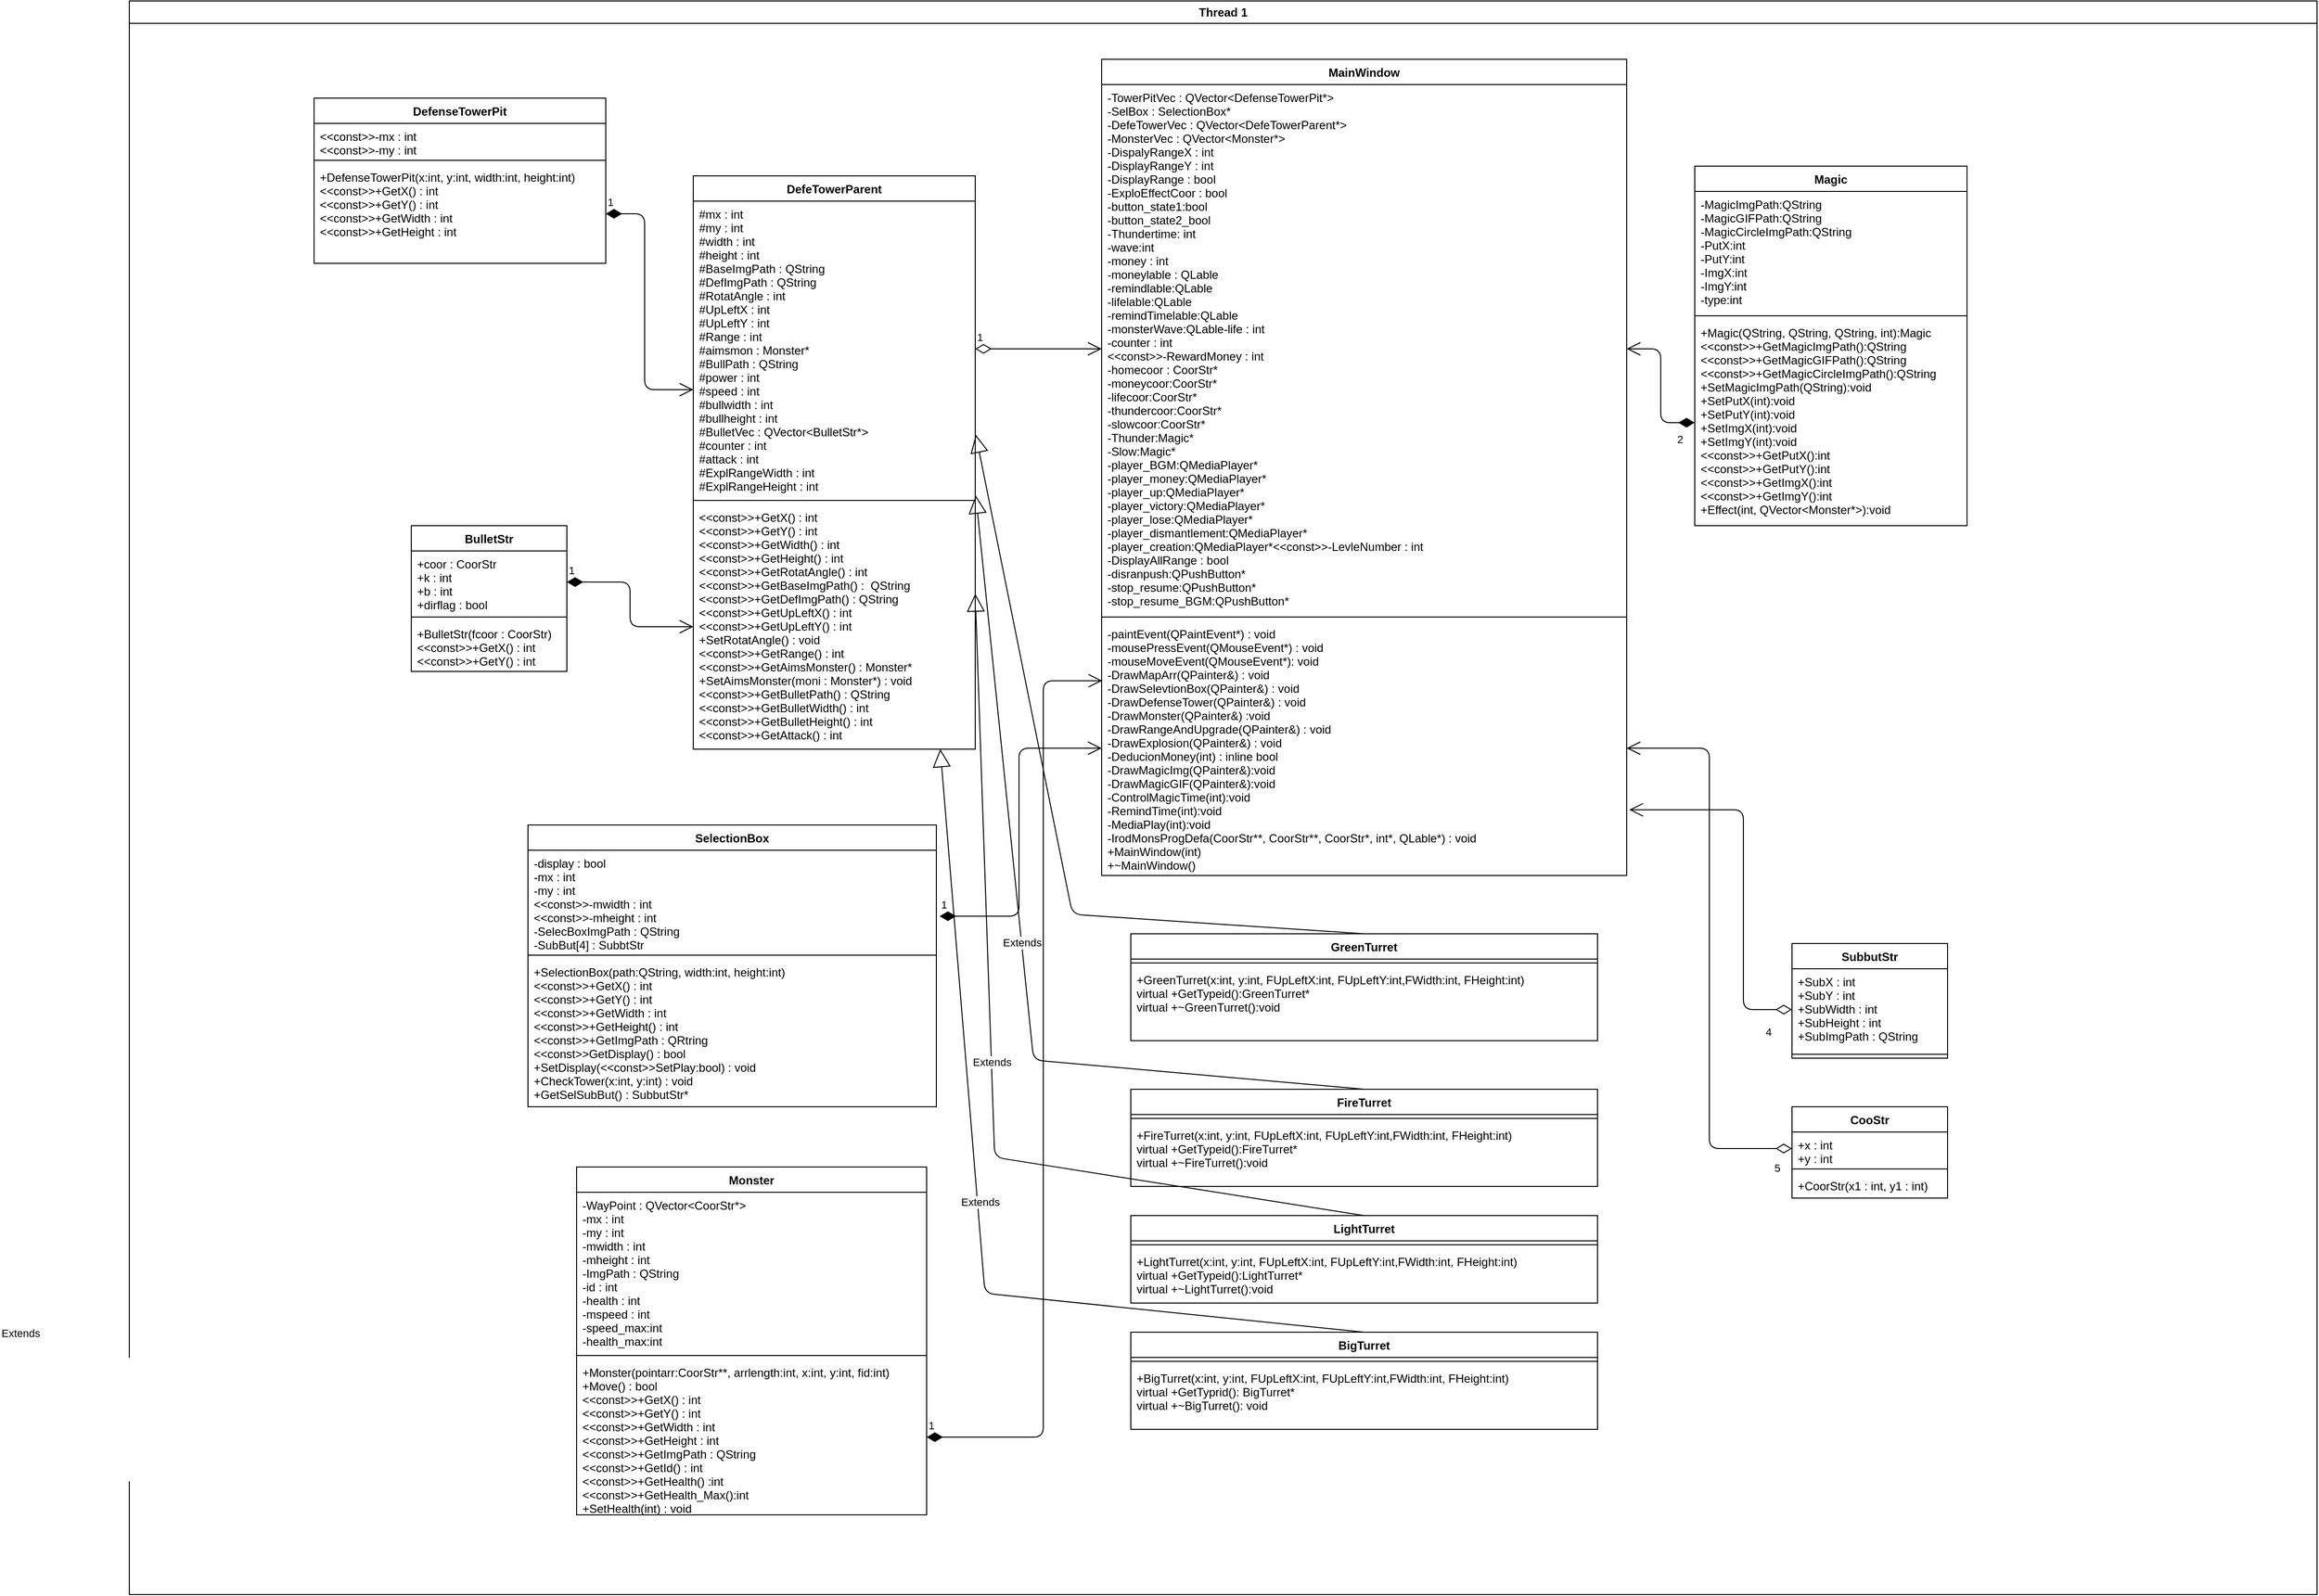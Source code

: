 <mxfile version="13.3.5" type="device"><diagram id="e7e014a7-5840-1c2e-5031-d8a46d1fe8dd" name="Page-1"><mxGraphModel dx="5407" dy="1660" grid="1" gridSize="10" guides="1" tooltips="1" connect="1" arrows="1" fold="1" page="1" pageScale="1" pageWidth="1169" pageHeight="826" background="#ffffff" math="0" shadow="0"><root><mxCell id="0"/><mxCell id="1" parent="0"/><mxCell id="9jUAVB1VeUe_EWoiNuaY-9" value="Thread 1" style="swimlane;whiteSpace=wrap" vertex="1" parent="1"><mxGeometry x="-1100" y="420" width="2250" height="1640" as="geometry"/></mxCell><mxCell id="NbqUsYNeGXyDeez63Y9G-55" value="DefenseTowerPit" style="swimlane;fontStyle=1;align=center;verticalAlign=top;childLayout=stackLayout;horizontal=1;startSize=26;horizontalStack=0;resizeParent=1;resizeParentMax=0;resizeLast=0;collapsible=1;marginBottom=0;" parent="9jUAVB1VeUe_EWoiNuaY-9" vertex="1"><mxGeometry x="190" y="100" width="300" height="170" as="geometry"/></mxCell><mxCell id="NbqUsYNeGXyDeez63Y9G-56" value="&lt;&lt;const&gt;&gt;-mx : int&#xA;&lt;&lt;const&gt;&gt;-my : int&#xA;&#xA;" style="text;strokeColor=none;fillColor=none;align=left;verticalAlign=top;spacingLeft=4;spacingRight=4;overflow=hidden;rotatable=0;points=[[0,0.5],[1,0.5]];portConstraint=eastwest;" parent="NbqUsYNeGXyDeez63Y9G-55" vertex="1"><mxGeometry y="26" width="300" height="34" as="geometry"/></mxCell><mxCell id="NbqUsYNeGXyDeez63Y9G-57" value="" style="line;strokeWidth=1;fillColor=none;align=left;verticalAlign=middle;spacingTop=-1;spacingLeft=3;spacingRight=3;rotatable=0;labelPosition=right;points=[];portConstraint=eastwest;" parent="NbqUsYNeGXyDeez63Y9G-55" vertex="1"><mxGeometry y="60" width="300" height="8" as="geometry"/></mxCell><mxCell id="NbqUsYNeGXyDeez63Y9G-58" value="+DefenseTowerPit(x:int, y:int, width:int, height:int)&#xA;&lt;&lt;const&gt;&gt;+GetX() : int&#xA;&lt;&lt;const&gt;&gt;+GetY() : int&#xA;&lt;&lt;const&gt;&gt;+GetWidth : int&#xA;&lt;&lt;const&gt;&gt;+GetHeight : int" style="text;strokeColor=none;fillColor=none;align=left;verticalAlign=top;spacingLeft=4;spacingRight=4;overflow=hidden;rotatable=0;points=[[0,0.5],[1,0.5]];portConstraint=eastwest;" parent="NbqUsYNeGXyDeez63Y9G-55" vertex="1"><mxGeometry y="68" width="300" height="102" as="geometry"/></mxCell><mxCell id="NbqUsYNeGXyDeez63Y9G-59" value="DefeTowerParent" style="swimlane;fontStyle=1;align=center;verticalAlign=top;childLayout=stackLayout;horizontal=1;startSize=26;horizontalStack=0;resizeParent=1;resizeParentMax=0;resizeLast=0;collapsible=1;marginBottom=0;" parent="9jUAVB1VeUe_EWoiNuaY-9" vertex="1"><mxGeometry x="580" y="180" width="290" height="590" as="geometry"/></mxCell><mxCell id="NbqUsYNeGXyDeez63Y9G-60" value="#mx : int&#xA;#my : int&#xA;#width : int&#xA;#height : int&#xA;#BaseImgPath : QString&#xA;#DefImgPath : QString&#xA;#RotatAngle : int&#xA;#UpLeftX : int&#xA;#UpLeftY : int&#xA;#Range : int&#xA;#aimsmon : Monster*&#xA;#BullPath : QString&#xA;#power : int&#xA;#speed : int&#xA;#bullwidth : int&#xA;#bullheight : int&#xA;#BulletVec : QVector&lt;BulletStr*&gt;&#xA;#counter : int&#xA;#attack : int&#xA;#ExplRangeWidth : int&#xA;#ExplRangeHeight : int&#xA;" style="text;strokeColor=none;fillColor=none;align=left;verticalAlign=top;spacingLeft=4;spacingRight=4;overflow=hidden;rotatable=0;points=[[0,0.5],[1,0.5]];portConstraint=eastwest;" parent="NbqUsYNeGXyDeez63Y9G-59" vertex="1"><mxGeometry y="26" width="290" height="304" as="geometry"/></mxCell><mxCell id="NbqUsYNeGXyDeez63Y9G-61" value="" style="line;strokeWidth=1;fillColor=none;align=left;verticalAlign=middle;spacingTop=-1;spacingLeft=3;spacingRight=3;rotatable=0;labelPosition=right;points=[];portConstraint=eastwest;" parent="NbqUsYNeGXyDeez63Y9G-59" vertex="1"><mxGeometry y="330" width="290" height="8" as="geometry"/></mxCell><mxCell id="NbqUsYNeGXyDeez63Y9G-62" value="&lt;&lt;const&gt;&gt;+GetX() : int&#xA;&lt;&lt;const&gt;&gt;+GetY() : int&#xA;&lt;&lt;const&gt;&gt;+GetWidth() : int&#xA;&lt;&lt;const&gt;&gt;+GetHeight() : int&#xA;&lt;&lt;const&gt;&gt;+GetRotatAngle() : int&#xA;&lt;&lt;const&gt;&gt;+GetBaseImgPath() :  QString&#xA;&lt;&lt;const&gt;&gt;+GetDefImgPath() : QString&#xA;&lt;&lt;const&gt;&gt;+GetUpLeftX() : int&#xA;&lt;&lt;const&gt;&gt;+GetUpLeftY() : int&#xA;+SetRotatAngle() : void&#xA;&lt;&lt;const&gt;&gt;+GetRange() : int&#xA;&lt;&lt;const&gt;&gt;+GetAimsMonster() : Monster*&#xA;+SetAimsMonster(moni : Monster*) : void&#xA;&lt;&lt;const&gt;&gt;+GetBulletPath() : QString&#xA;&lt;&lt;const&gt;&gt;+GetBulletWidth() : int&#xA;&lt;&lt;const&gt;&gt;+GetBulletHeight() : int&#xA;&lt;&lt;const&gt;&gt;+GetAttack() : int&#xA;" style="text;strokeColor=none;fillColor=none;align=left;verticalAlign=top;spacingLeft=4;spacingRight=4;overflow=hidden;rotatable=0;points=[[0,0.5],[1,0.5]];portConstraint=eastwest;" parent="NbqUsYNeGXyDeez63Y9G-59" vertex="1"><mxGeometry y="338" width="290" height="252" as="geometry"/></mxCell><mxCell id="9jUAVB1VeUe_EWoiNuaY-5" value="Magic" style="swimlane;fontStyle=1;align=center;verticalAlign=top;childLayout=stackLayout;horizontal=1;startSize=26;horizontalStack=0;resizeParent=1;resizeParentMax=0;resizeLast=0;collapsible=1;marginBottom=0;" vertex="1" parent="9jUAVB1VeUe_EWoiNuaY-9"><mxGeometry x="1610" y="170" width="280" height="370" as="geometry"/></mxCell><mxCell id="9jUAVB1VeUe_EWoiNuaY-6" value="-MagicImgPath:QString&#xA;-MagicGIFPath:QString&#xA;-MagicCircleImgPath:QString&#xA;-PutX:int&#xA;-PutY:int&#xA;-ImgX:int&#xA;-ImgY:int&#xA;-type:int&#xA;" style="text;strokeColor=none;fillColor=none;align=left;verticalAlign=top;spacingLeft=4;spacingRight=4;overflow=hidden;rotatable=0;points=[[0,0.5],[1,0.5]];portConstraint=eastwest;" vertex="1" parent="9jUAVB1VeUe_EWoiNuaY-5"><mxGeometry y="26" width="280" height="124" as="geometry"/></mxCell><mxCell id="9jUAVB1VeUe_EWoiNuaY-7" value="" style="line;strokeWidth=1;fillColor=none;align=left;verticalAlign=middle;spacingTop=-1;spacingLeft=3;spacingRight=3;rotatable=0;labelPosition=right;points=[];portConstraint=eastwest;" vertex="1" parent="9jUAVB1VeUe_EWoiNuaY-5"><mxGeometry y="150" width="280" height="8" as="geometry"/></mxCell><mxCell id="9jUAVB1VeUe_EWoiNuaY-8" value="+Magic(QString, QString, QString, int):Magic&#xA;&lt;&lt;const&gt;&gt;+GetMagicImgPath():QString&#xA;&lt;&lt;const&gt;&gt;+GetMagicGIFPath():QString&#xA;&lt;&lt;const&gt;&gt;+GetMagicCircleImgPath():QString&#xA;+SetMagicImgPath(QString):void&#xA;+SetPutX(int):void&#xA;+SetPutY(int):void&#xA;+SetImgX(int):void&#xA;+SetImgY(int):void&#xA;&lt;&lt;const&gt;&gt;+GetPutX():int&#xA;&lt;&lt;const&gt;&gt;+GetPutY():int&#xA;&lt;&lt;const&gt;&gt;+GetImgX():int&#xA;&lt;&lt;const&gt;&gt;+GetImgY():int&#xA;+Effect(int, QVector&lt;Monster*&gt;):void&#xA;" style="text;strokeColor=none;fillColor=none;align=left;verticalAlign=top;spacingLeft=4;spacingRight=4;overflow=hidden;rotatable=0;points=[[0,0.5],[1,0.5]];portConstraint=eastwest;" vertex="1" parent="9jUAVB1VeUe_EWoiNuaY-5"><mxGeometry y="158" width="280" height="212" as="geometry"/></mxCell><mxCell id="NbqUsYNeGXyDeez63Y9G-93" value="MainWindow" style="swimlane;fontStyle=1;align=center;verticalAlign=top;childLayout=stackLayout;horizontal=1;startSize=26;horizontalStack=0;resizeParent=1;resizeParentMax=0;resizeLast=0;collapsible=1;marginBottom=0;fontColor=none;" parent="9jUAVB1VeUe_EWoiNuaY-9" vertex="1"><mxGeometry x="1000" y="60" width="540" height="840" as="geometry"/></mxCell><mxCell id="NbqUsYNeGXyDeez63Y9G-94" value="-TowerPitVec : QVector&lt;DefenseTowerPit*&gt;&#xA;-SelBox : SelectionBox*&#xA;-DefeTowerVec : QVector&lt;DefeTowerParent*&gt;&#xA;-MonsterVec : QVector&lt;Monster*&gt;&#xA;-DispalyRangeX : int&#xA;-DisplayRangeY : int&#xA;-DisplayRange : bool&#xA;-ExploEffectCoor : bool&#xA;-button_state1:bool&#xA;-button_state2_bool&#xA;-Thundertime: int&#xA;-wave:int&#xA;-money : int&#xA;-moneylable : QLable&#xA;-remindlable:QLable&#xA;-lifelable:QLable&#xA;-remindTimelable:QLable&#xA;-monsterWave:QLable-life : int&#xA;-counter : int&#xA;&lt;&lt;const&gt;&gt;-RewardMoney : int&#xA;-homecoor : CoorStr*&#xA;-moneycoor:CoorStr*&#xA;-lifecoor:CoorStr*&#xA;-thundercoor:CoorStr*&#xA;-slowcoor:CoorStr*&#xA;-Thunder:Magic*&#xA;-Slow:Magic*&#xA;-player_BGM:QMediaPlayer*&#xA;-player_money:QMediaPlayer*&#xA;-player_up:QMediaPlayer*&#xA;-player_victory:QMediaPlayer*&#xA;-player_lose:QMediaPlayer*&#xA;-player_dismantlement:QMediaPlayer*&#xA;-player_creation:QMediaPlayer*&lt;&lt;const&gt;&gt;-LevleNumber : int&#xA;-DisplayAllRange : bool&#xA;-disranpush:QPushButton*&#xA;-stop_resume:QPushButton*&#xA;-stop_resume_BGM:QPushButton*&#xA;&#xA;" style="text;strokeColor=none;fillColor=none;align=left;verticalAlign=top;spacingLeft=4;spacingRight=4;overflow=hidden;rotatable=0;points=[[0,0.5],[1,0.5]];portConstraint=eastwest;" parent="NbqUsYNeGXyDeez63Y9G-93" vertex="1"><mxGeometry y="26" width="540" height="544" as="geometry"/></mxCell><mxCell id="NbqUsYNeGXyDeez63Y9G-95" value="" style="line;strokeWidth=1;fillColor=none;align=left;verticalAlign=middle;spacingTop=-1;spacingLeft=3;spacingRight=3;rotatable=0;labelPosition=right;points=[];portConstraint=eastwest;" parent="NbqUsYNeGXyDeez63Y9G-93" vertex="1"><mxGeometry y="570" width="540" height="8" as="geometry"/></mxCell><mxCell id="NbqUsYNeGXyDeez63Y9G-96" value="-paintEvent(QPaintEvent*) : void&#xA;-mousePressEvent(QMouseEvent*) : void&#xA;-mouseMoveEvent(QMouseEvent*): void&#xA;-DrawMapArr(QPainter&amp;) : void&#xA;-DrawSelevtionBox(QPainter&amp;) : void&#xA;-DrawDefenseTower(QPainter&amp;) : void&#xA;-DrawMonster(QPainter&amp;) :void&#xA;-DrawRangeAndUpgrade(QPainter&amp;) : void&#xA;-DrawExplosion(QPainter&amp;) : void&#xA;-DeducionMoney(int) : inline bool&#xA;-DrawMagicImg(QPainter&amp;):void&#xA;-DrawMagicGIF(QPainter&amp;):void&#xA;-ControlMagicTime(int):void&#xA;-RemindTime(int):void&#xA;-MediaPlay(int):void&#xA;-IrodMonsProgDefa(CoorStr**, CoorStr**, CoorStr*, int*, QLable*) : void&#xA;+MainWindow(int)&#xA;+~MainWindow() &#xA;&#xA; " style="text;strokeColor=none;fillColor=none;align=left;verticalAlign=top;spacingLeft=4;spacingRight=4;overflow=hidden;rotatable=0;points=[[0,0.5],[1,0.5]];portConstraint=eastwest;" parent="NbqUsYNeGXyDeez63Y9G-93" vertex="1"><mxGeometry y="578" width="540" height="262" as="geometry"/></mxCell><mxCell id="9jUAVB1VeUe_EWoiNuaY-17" value="BulletStr" style="swimlane;fontStyle=1;align=center;verticalAlign=top;childLayout=stackLayout;horizontal=1;startSize=26;horizontalStack=0;resizeParent=1;resizeParentMax=0;resizeLast=0;collapsible=1;marginBottom=0;" vertex="1" parent="9jUAVB1VeUe_EWoiNuaY-9"><mxGeometry x="290" y="540" width="160" height="150" as="geometry"/></mxCell><mxCell id="9jUAVB1VeUe_EWoiNuaY-18" value="+coor : CoorStr&#xA;+k : int&#xA;+b : int&#xA;+dirflag : bool" style="text;strokeColor=none;fillColor=none;align=left;verticalAlign=top;spacingLeft=4;spacingRight=4;overflow=hidden;rotatable=0;points=[[0,0.5],[1,0.5]];portConstraint=eastwest;" vertex="1" parent="9jUAVB1VeUe_EWoiNuaY-17"><mxGeometry y="26" width="160" height="64" as="geometry"/></mxCell><mxCell id="9jUAVB1VeUe_EWoiNuaY-19" value="" style="line;strokeWidth=1;fillColor=none;align=left;verticalAlign=middle;spacingTop=-1;spacingLeft=3;spacingRight=3;rotatable=0;labelPosition=right;points=[];portConstraint=eastwest;" vertex="1" parent="9jUAVB1VeUe_EWoiNuaY-17"><mxGeometry y="90" width="160" height="8" as="geometry"/></mxCell><mxCell id="9jUAVB1VeUe_EWoiNuaY-20" value="+BulletStr(fcoor : CoorStr)&#xA;&lt;&lt;const&gt;&gt;+GetX() : int&#xA;&lt;&lt;const&gt;&gt;+GetY() : int " style="text;strokeColor=none;fillColor=none;align=left;verticalAlign=top;spacingLeft=4;spacingRight=4;overflow=hidden;rotatable=0;points=[[0,0.5],[1,0.5]];portConstraint=eastwest;" vertex="1" parent="9jUAVB1VeUe_EWoiNuaY-17"><mxGeometry y="98" width="160" height="52" as="geometry"/></mxCell><mxCell id="NbqUsYNeGXyDeez63Y9G-73" value="GreenTurret" style="swimlane;fontStyle=1;align=center;verticalAlign=top;childLayout=stackLayout;horizontal=1;startSize=26;horizontalStack=0;resizeParent=1;resizeParentMax=0;resizeLast=0;collapsible=1;marginBottom=0;fontColor=none;" parent="9jUAVB1VeUe_EWoiNuaY-9" vertex="1"><mxGeometry x="1030" y="960" width="480" height="110" as="geometry"/></mxCell><mxCell id="NbqUsYNeGXyDeez63Y9G-74" value="" style="line;strokeWidth=1;fillColor=none;align=left;verticalAlign=middle;spacingTop=-1;spacingLeft=3;spacingRight=3;rotatable=0;labelPosition=right;points=[];portConstraint=eastwest;" parent="NbqUsYNeGXyDeez63Y9G-73" vertex="1"><mxGeometry y="26" width="480" height="8" as="geometry"/></mxCell><mxCell id="NbqUsYNeGXyDeez63Y9G-75" value="+GreenTurret(x:int, y:int, FUpLeftX:int, FUpLeftY:int,FWidth:int, FHeight:int)&#xA;virtual +GetTypeid():GreenTurret*&#xA;virtual +~GreenTurret():void&#xA;" style="text;strokeColor=none;fillColor=none;align=left;verticalAlign=top;spacingLeft=4;spacingRight=4;overflow=hidden;rotatable=0;points=[[0,0.5],[1,0.5]];portConstraint=eastwest;" parent="NbqUsYNeGXyDeez63Y9G-73" vertex="1"><mxGeometry y="34" width="480" height="56" as="geometry"/></mxCell><mxCell id="NbqUsYNeGXyDeez63Y9G-79" value="&lt;div align=&quot;left&quot;&gt;&lt;br&gt;&lt;/div&gt;" style="text;html=1;align=center;verticalAlign=middle;resizable=0;points=[];autosize=1;fontColor=none;" parent="NbqUsYNeGXyDeez63Y9G-73" vertex="1"><mxGeometry y="90" width="480" height="20" as="geometry"/></mxCell><mxCell id="9jUAVB1VeUe_EWoiNuaY-25" value="SelectionBox" style="swimlane;fontStyle=1;align=center;verticalAlign=top;childLayout=stackLayout;horizontal=1;startSize=26;horizontalStack=0;resizeParent=1;resizeParentMax=0;resizeLast=0;collapsible=1;marginBottom=0;fontColor=none;" vertex="1" parent="9jUAVB1VeUe_EWoiNuaY-9"><mxGeometry x="410" y="848" width="420" height="290" as="geometry"/></mxCell><mxCell id="9jUAVB1VeUe_EWoiNuaY-26" value="-display : bool&#xA;-mx : int&#xA;-my : int&#xA;&lt;&lt;const&gt;&gt;-mwidth : int&#xA;&lt;&lt;const&gt;&gt;-mheight : int&#xA;-SelecBoxImgPath : QString&#xA;-SubBut[4] : SubbtStr" style="text;strokeColor=none;fillColor=none;align=left;verticalAlign=top;spacingLeft=4;spacingRight=4;overflow=hidden;rotatable=0;points=[[0,0.5],[1,0.5]];portConstraint=eastwest;" vertex="1" parent="9jUAVB1VeUe_EWoiNuaY-25"><mxGeometry y="26" width="420" height="104" as="geometry"/></mxCell><mxCell id="9jUAVB1VeUe_EWoiNuaY-27" value="" style="line;strokeWidth=1;fillColor=none;align=left;verticalAlign=middle;spacingTop=-1;spacingLeft=3;spacingRight=3;rotatable=0;labelPosition=right;points=[];portConstraint=eastwest;" vertex="1" parent="9jUAVB1VeUe_EWoiNuaY-25"><mxGeometry y="130" width="420" height="8" as="geometry"/></mxCell><mxCell id="9jUAVB1VeUe_EWoiNuaY-28" value="+SelectionBox(path:QString, width:int, height:int)&#xA;&lt;&lt;const&gt;&gt;+GetX() : int&#xA;&lt;&lt;const&gt;&gt;+GetY() : int&#xA;&lt;&lt;const&gt;&gt;+GetWidth : int&#xA;&lt;&lt;const&gt;&gt;+GetHeight() : int&#xA;&lt;&lt;const&gt;&gt;+GetImgPath : QRtring&#xA;&lt;&lt;const&gt;&gt;GetDisplay() : bool&#xA;+SetDisplay(&lt;&lt;const&gt;&gt;SetPlay:bool) : void&#xA;+CheckTower(x:int, y:int) : void&#xA;+GetSelSubBut() : SubbutStr*" style="text;strokeColor=none;fillColor=none;align=left;verticalAlign=top;spacingLeft=4;spacingRight=4;overflow=hidden;rotatable=0;points=[[0,0.5],[1,0.5]];portConstraint=eastwest;" vertex="1" parent="9jUAVB1VeUe_EWoiNuaY-25"><mxGeometry y="138" width="420" height="152" as="geometry"/></mxCell><mxCell id="9jUAVB1VeUe_EWoiNuaY-10" value="SubbutStr" style="swimlane;fontStyle=1;align=center;verticalAlign=top;childLayout=stackLayout;horizontal=1;startSize=26;horizontalStack=0;resizeParent=1;resizeParentMax=0;resizeLast=0;collapsible=1;marginBottom=0;" vertex="1" parent="9jUAVB1VeUe_EWoiNuaY-9"><mxGeometry x="1710" y="970" width="160" height="118" as="geometry"/></mxCell><mxCell id="9jUAVB1VeUe_EWoiNuaY-11" value="+SubX : int&#xA;+SubY : int&#xA;+SubWidth : int&#xA;+SubHeight : int&#xA;+SubImgPath : QString&#xA;" style="text;strokeColor=none;fillColor=none;align=left;verticalAlign=top;spacingLeft=4;spacingRight=4;overflow=hidden;rotatable=0;points=[[0,0.5],[1,0.5]];portConstraint=eastwest;" vertex="1" parent="9jUAVB1VeUe_EWoiNuaY-10"><mxGeometry y="26" width="160" height="84" as="geometry"/></mxCell><mxCell id="9jUAVB1VeUe_EWoiNuaY-12" value="" style="line;strokeWidth=1;fillColor=none;align=left;verticalAlign=middle;spacingTop=-1;spacingLeft=3;spacingRight=3;rotatable=0;labelPosition=right;points=[];portConstraint=eastwest;" vertex="1" parent="9jUAVB1VeUe_EWoiNuaY-10"><mxGeometry y="110" width="160" height="8" as="geometry"/></mxCell><mxCell id="NbqUsYNeGXyDeez63Y9G-68" value="FireTurret" style="swimlane;fontStyle=1;align=center;verticalAlign=top;childLayout=stackLayout;horizontal=1;startSize=26;horizontalStack=0;resizeParent=1;resizeParentMax=0;resizeLast=0;collapsible=1;marginBottom=0;fontColor=none;" parent="9jUAVB1VeUe_EWoiNuaY-9" vertex="1"><mxGeometry x="1030" y="1120" width="480" height="100" as="geometry"/></mxCell><mxCell id="NbqUsYNeGXyDeez63Y9G-69" value="" style="line;strokeWidth=1;fillColor=none;align=left;verticalAlign=middle;spacingTop=-1;spacingLeft=3;spacingRight=3;rotatable=0;labelPosition=right;points=[];portConstraint=eastwest;" parent="NbqUsYNeGXyDeez63Y9G-68" vertex="1"><mxGeometry y="26" width="480" height="8" as="geometry"/></mxCell><mxCell id="NbqUsYNeGXyDeez63Y9G-70" value="+FireTurret(x:int, y:int, FUpLeftX:int, FUpLeftY:int,FWidth:int, FHeight:int)&#xA;virtual +GetTypeid():FireTurret*&#xA;virtual +~FireTurret():void" style="text;strokeColor=none;fillColor=none;align=left;verticalAlign=top;spacingLeft=4;spacingRight=4;overflow=hidden;rotatable=0;points=[[0,0.5],[1,0.5]];portConstraint=eastwest;" parent="NbqUsYNeGXyDeez63Y9G-68" vertex="1"><mxGeometry y="34" width="480" height="66" as="geometry"/></mxCell><mxCell id="9jUAVB1VeUe_EWoiNuaY-13" value="CooStr" style="swimlane;fontStyle=1;align=center;verticalAlign=top;childLayout=stackLayout;horizontal=1;startSize=26;horizontalStack=0;resizeParent=1;resizeParentMax=0;resizeLast=0;collapsible=1;marginBottom=0;" vertex="1" parent="9jUAVB1VeUe_EWoiNuaY-9"><mxGeometry x="1710" y="1138" width="160" height="94" as="geometry"/></mxCell><mxCell id="9jUAVB1VeUe_EWoiNuaY-14" value="+x : int&#xA;+y : int&#xA;" style="text;strokeColor=none;fillColor=none;align=left;verticalAlign=top;spacingLeft=4;spacingRight=4;overflow=hidden;rotatable=0;points=[[0,0.5],[1,0.5]];portConstraint=eastwest;" vertex="1" parent="9jUAVB1VeUe_EWoiNuaY-13"><mxGeometry y="26" width="160" height="34" as="geometry"/></mxCell><mxCell id="9jUAVB1VeUe_EWoiNuaY-15" value="" style="line;strokeWidth=1;fillColor=none;align=left;verticalAlign=middle;spacingTop=-1;spacingLeft=3;spacingRight=3;rotatable=0;labelPosition=right;points=[];portConstraint=eastwest;" vertex="1" parent="9jUAVB1VeUe_EWoiNuaY-13"><mxGeometry y="60" width="160" height="8" as="geometry"/></mxCell><mxCell id="9jUAVB1VeUe_EWoiNuaY-16" value="+CoorStr(x1 : int, y1 : int)" style="text;strokeColor=none;fillColor=none;align=left;verticalAlign=top;spacingLeft=4;spacingRight=4;overflow=hidden;rotatable=0;points=[[0,0.5],[1,0.5]];portConstraint=eastwest;" vertex="1" parent="9jUAVB1VeUe_EWoiNuaY-13"><mxGeometry y="68" width="160" height="26" as="geometry"/></mxCell><mxCell id="9jUAVB1VeUe_EWoiNuaY-21" value="Monster" style="swimlane;fontStyle=1;align=center;verticalAlign=top;childLayout=stackLayout;horizontal=1;startSize=26;horizontalStack=0;resizeParent=1;resizeParentMax=0;resizeLast=0;collapsible=1;marginBottom=0;fontColor=none;" vertex="1" parent="9jUAVB1VeUe_EWoiNuaY-9"><mxGeometry x="460" y="1200" width="360" height="358" as="geometry"/></mxCell><mxCell id="9jUAVB1VeUe_EWoiNuaY-22" value="-WayPoint : QVector&lt;CoorStr*&gt;&#xA;-mx : int&#xA;-my : int&#xA;-mwidth : int&#xA;-mheight : int&#xA;-ImgPath : QString&#xA;-id : int&#xA;-health : int&#xA;-mspeed : int&#xA;-speed_max:int&#xA;-health_max:int&#xA;&#xA;&#xA;" style="text;strokeColor=none;fillColor=none;align=left;verticalAlign=top;spacingLeft=4;spacingRight=4;overflow=hidden;rotatable=0;points=[[0,0.5],[1,0.5]];portConstraint=eastwest;" vertex="1" parent="9jUAVB1VeUe_EWoiNuaY-21"><mxGeometry y="26" width="360" height="164" as="geometry"/></mxCell><mxCell id="9jUAVB1VeUe_EWoiNuaY-23" value="" style="line;strokeWidth=1;fillColor=none;align=left;verticalAlign=middle;spacingTop=-1;spacingLeft=3;spacingRight=3;rotatable=0;labelPosition=right;points=[];portConstraint=eastwest;" vertex="1" parent="9jUAVB1VeUe_EWoiNuaY-21"><mxGeometry y="190" width="360" height="8" as="geometry"/></mxCell><mxCell id="9jUAVB1VeUe_EWoiNuaY-24" value="+Monster(pointarr:CoorStr**, arrlength:int, x:int, y:int, fid:int)&#xA;+Move() : bool&#xA;&lt;&lt;const&gt;&gt;+GetX() : int&#xA;&lt;&lt;const&gt;&gt;+GetY() : int&#xA;&lt;&lt;const&gt;&gt;+GetWidth : int&#xA;&lt;&lt;const&gt;&gt;+GetHeight : int&#xA;&lt;&lt;const&gt;&gt;+GetImgPath : QString&#xA;&lt;&lt;const&gt;&gt;+GetId() : int&#xA;&lt;&lt;const&gt;&gt;+GetHealth() :int&#xA;&lt;&lt;const&gt;&gt;+GetHealth_Max():int&#xA;+SetHealth(int) : void" style="text;strokeColor=none;fillColor=none;align=left;verticalAlign=top;spacingLeft=4;spacingRight=4;overflow=hidden;rotatable=0;points=[[0,0.5],[1,0.5]];portConstraint=eastwest;" vertex="1" parent="9jUAVB1VeUe_EWoiNuaY-21"><mxGeometry y="198" width="360" height="160" as="geometry"/></mxCell><mxCell id="NbqUsYNeGXyDeez63Y9G-76" value="LightTurret" style="swimlane;fontStyle=1;align=center;verticalAlign=top;childLayout=stackLayout;horizontal=1;startSize=26;horizontalStack=0;resizeParent=1;resizeParentMax=0;resizeLast=0;collapsible=1;marginBottom=0;fontColor=none;" parent="9jUAVB1VeUe_EWoiNuaY-9" vertex="1"><mxGeometry x="1030" y="1250" width="480" height="90" as="geometry"/></mxCell><mxCell id="NbqUsYNeGXyDeez63Y9G-77" value="" style="line;strokeWidth=1;fillColor=none;align=left;verticalAlign=middle;spacingTop=-1;spacingLeft=3;spacingRight=3;rotatable=0;labelPosition=right;points=[];portConstraint=eastwest;" parent="NbqUsYNeGXyDeez63Y9G-76" vertex="1"><mxGeometry y="26" width="480" height="8" as="geometry"/></mxCell><mxCell id="NbqUsYNeGXyDeez63Y9G-78" value="+LightTurret(x:int, y:int, FUpLeftX:int, FUpLeftY:int,FWidth:int, FHeight:int)&#xA;virtual +GetTypeid():LightTurret*&#xA;virtual +~LightTurret():void" style="text;strokeColor=none;fillColor=none;align=left;verticalAlign=top;spacingLeft=4;spacingRight=4;overflow=hidden;rotatable=0;points=[[0,0.5],[1,0.5]];portConstraint=eastwest;" parent="NbqUsYNeGXyDeez63Y9G-76" vertex="1"><mxGeometry y="34" width="480" height="56" as="geometry"/></mxCell><mxCell id="NbqUsYNeGXyDeez63Y9G-63" value="BigTurret" style="swimlane;fontStyle=1;align=center;verticalAlign=top;childLayout=stackLayout;horizontal=1;startSize=26;horizontalStack=0;resizeParent=1;resizeParentMax=0;resizeLast=0;collapsible=1;marginBottom=0;fontColor=none;" parent="9jUAVB1VeUe_EWoiNuaY-9" vertex="1"><mxGeometry x="1030" y="1370" width="480" height="100" as="geometry"/></mxCell><mxCell id="NbqUsYNeGXyDeez63Y9G-65" value="" style="line;strokeWidth=1;fillColor=none;align=left;verticalAlign=middle;spacingTop=-1;spacingLeft=3;spacingRight=3;rotatable=0;labelPosition=right;points=[];portConstraint=eastwest;" parent="NbqUsYNeGXyDeez63Y9G-63" vertex="1"><mxGeometry y="26" width="480" height="8" as="geometry"/></mxCell><mxCell id="NbqUsYNeGXyDeez63Y9G-66" value="+BigTurret(x:int, y:int, FUpLeftX:int, FUpLeftY:int,FWidth:int, FHeight:int)&#xA;virtual +GetTyprid(): BigTurret*&#xA;virtual +~BigTurret(): void&#xA;&#xA;" style="text;strokeColor=none;fillColor=none;align=left;verticalAlign=top;spacingLeft=4;spacingRight=4;overflow=hidden;rotatable=0;points=[[0,0.5],[1,0.5]];portConstraint=eastwest;fontStyle=0" parent="NbqUsYNeGXyDeez63Y9G-63" vertex="1"><mxGeometry y="34" width="480" height="66" as="geometry"/></mxCell><mxCell id="9jUAVB1VeUe_EWoiNuaY-53" value="Extends" style="endArrow=block;endSize=16;endFill=0;html=1;exitX=0.5;exitY=0;exitDx=0;exitDy=0;entryX=1.002;entryY=0.791;entryDx=0;entryDy=0;entryPerimeter=0;" edge="1" parent="9jUAVB1VeUe_EWoiNuaY-9" source="NbqUsYNeGXyDeez63Y9G-73" target="NbqUsYNeGXyDeez63Y9G-60"><mxGeometry y="543" width="160" relative="1" as="geometry"><mxPoint x="690" y="730" as="sourcePoint"/><mxPoint x="850" y="730" as="targetPoint"/><Array as="points"><mxPoint x="970" y="940"/></Array><mxPoint x="-530" y="423" as="offset"/></mxGeometry></mxCell><mxCell id="9jUAVB1VeUe_EWoiNuaY-55" value="Extends" style="endArrow=block;endSize=16;endFill=0;html=1;exitX=0.5;exitY=0;exitDx=0;exitDy=0;entryX=1.002;entryY=0.997;entryDx=0;entryDy=0;entryPerimeter=0;" edge="1" parent="9jUAVB1VeUe_EWoiNuaY-9" source="NbqUsYNeGXyDeez63Y9G-68" target="NbqUsYNeGXyDeez63Y9G-60"><mxGeometry width="160" relative="1" as="geometry"><mxPoint x="1040" y="990" as="sourcePoint"/><mxPoint x="1200" y="990" as="targetPoint"/><Array as="points"><mxPoint x="930" y="1090"/></Array></mxGeometry></mxCell><mxCell id="9jUAVB1VeUe_EWoiNuaY-56" value="Extends" style="endArrow=block;endSize=16;endFill=0;html=1;exitX=0.5;exitY=0;exitDx=0;exitDy=0;entryX=1;entryY=0.365;entryDx=0;entryDy=0;entryPerimeter=0;" edge="1" parent="9jUAVB1VeUe_EWoiNuaY-9" source="NbqUsYNeGXyDeez63Y9G-76" target="NbqUsYNeGXyDeez63Y9G-62"><mxGeometry width="160" relative="1" as="geometry"><mxPoint x="1040" y="1120" as="sourcePoint"/><mxPoint x="1200" y="1120" as="targetPoint"/><Array as="points"><mxPoint x="890" y="1190"/></Array></mxGeometry></mxCell><mxCell id="9jUAVB1VeUe_EWoiNuaY-57" value="Extends" style="endArrow=block;endSize=16;endFill=0;html=1;exitX=0.5;exitY=0;exitDx=0;exitDy=0;entryX=0.876;entryY=1;entryDx=0;entryDy=0;entryPerimeter=0;" edge="1" parent="9jUAVB1VeUe_EWoiNuaY-9" source="NbqUsYNeGXyDeez63Y9G-63" target="NbqUsYNeGXyDeez63Y9G-62"><mxGeometry x="0.02" y="-3" width="160" relative="1" as="geometry"><mxPoint x="1040" y="1150" as="sourcePoint"/><mxPoint x="1200" y="1150" as="targetPoint"/><Array as="points"><mxPoint x="880" y="1330"/></Array><mxPoint as="offset"/></mxGeometry></mxCell><mxCell id="9jUAVB1VeUe_EWoiNuaY-60" value="2" style="endArrow=open;html=1;endSize=12;startArrow=diamondThin;startSize=14;startFill=1;edgeStyle=orthogonalEdgeStyle;align=left;verticalAlign=bottom;exitX=0;exitY=0.5;exitDx=0;exitDy=0;entryX=1;entryY=0.5;entryDx=0;entryDy=0;" edge="1" parent="9jUAVB1VeUe_EWoiNuaY-9" source="9jUAVB1VeUe_EWoiNuaY-8" target="NbqUsYNeGXyDeez63Y9G-94"><mxGeometry x="-0.726" y="26" relative="1" as="geometry"><mxPoint x="1350" y="380" as="sourcePoint"/><mxPoint x="1510" y="380" as="targetPoint"/><mxPoint as="offset"/></mxGeometry></mxCell><mxCell id="9jUAVB1VeUe_EWoiNuaY-61" value="5" style="endArrow=open;html=1;endSize=12;startArrow=diamondThin;startSize=14;startFill=0;edgeStyle=orthogonalEdgeStyle;align=left;verticalAlign=bottom;exitX=0;exitY=0.5;exitDx=0;exitDy=0;entryX=1;entryY=0.5;entryDx=0;entryDy=0;" edge="1" parent="9jUAVB1VeUe_EWoiNuaY-9" source="9jUAVB1VeUe_EWoiNuaY-14" target="NbqUsYNeGXyDeez63Y9G-96"><mxGeometry x="-0.931" y="29" relative="1" as="geometry"><mxPoint x="1220" y="970" as="sourcePoint"/><mxPoint x="1380" y="970" as="targetPoint"/><mxPoint as="offset"/></mxGeometry></mxCell><mxCell id="9jUAVB1VeUe_EWoiNuaY-62" value="4" style="endArrow=open;html=1;endSize=12;startArrow=diamondThin;startSize=14;startFill=0;edgeStyle=orthogonalEdgeStyle;align=left;verticalAlign=bottom;exitX=0;exitY=0.5;exitDx=0;exitDy=0;entryX=1.005;entryY=0.742;entryDx=0;entryDy=0;entryPerimeter=0;" edge="1" parent="9jUAVB1VeUe_EWoiNuaY-9" source="9jUAVB1VeUe_EWoiNuaY-11" target="NbqUsYNeGXyDeez63Y9G-96"><mxGeometry x="-0.839" y="32" relative="1" as="geometry"><mxPoint x="1220" y="970" as="sourcePoint"/><mxPoint x="1380" y="970" as="targetPoint"/><Array as="points"><mxPoint x="1660" y="1038"/><mxPoint x="1660" y="832"/></Array><mxPoint x="1" as="offset"/></mxGeometry></mxCell><mxCell id="9jUAVB1VeUe_EWoiNuaY-63" value="1" style="endArrow=open;html=1;endSize=12;startArrow=diamondThin;startSize=14;startFill=1;edgeStyle=orthogonalEdgeStyle;align=left;verticalAlign=bottom;exitX=1.008;exitY=0.653;exitDx=0;exitDy=0;exitPerimeter=0;" edge="1" parent="9jUAVB1VeUe_EWoiNuaY-9" source="9jUAVB1VeUe_EWoiNuaY-26" target="NbqUsYNeGXyDeez63Y9G-96"><mxGeometry x="-1" y="3" relative="1" as="geometry"><mxPoint x="900" y="1090" as="sourcePoint"/><mxPoint x="1060" y="1090" as="targetPoint"/></mxGeometry></mxCell><mxCell id="9jUAVB1VeUe_EWoiNuaY-64" value="1" style="endArrow=open;html=1;endSize=12;startArrow=diamondThin;startSize=14;startFill=1;edgeStyle=orthogonalEdgeStyle;align=left;verticalAlign=bottom;exitX=1;exitY=0.5;exitDx=0;exitDy=0;entryX=0.001;entryY=0.235;entryDx=0;entryDy=0;entryPerimeter=0;" edge="1" parent="9jUAVB1VeUe_EWoiNuaY-9" source="9jUAVB1VeUe_EWoiNuaY-24" target="NbqUsYNeGXyDeez63Y9G-96"><mxGeometry x="-1" y="3" relative="1" as="geometry"><mxPoint x="900" y="1240" as="sourcePoint"/><mxPoint x="1060" y="1240" as="targetPoint"/><Array as="points"><mxPoint x="940" y="1478"/><mxPoint x="940" y="700"/></Array></mxGeometry></mxCell><mxCell id="9jUAVB1VeUe_EWoiNuaY-67" value="1" style="endArrow=open;html=1;endSize=12;startArrow=diamondThin;startSize=14;startFill=1;edgeStyle=orthogonalEdgeStyle;align=left;verticalAlign=bottom;exitX=1;exitY=0.5;exitDx=0;exitDy=0;entryX=0;entryY=0.5;entryDx=0;entryDy=0;" edge="1" parent="9jUAVB1VeUe_EWoiNuaY-9" source="9jUAVB1VeUe_EWoiNuaY-18" target="NbqUsYNeGXyDeez63Y9G-62"><mxGeometry x="-1" y="3" relative="1" as="geometry"><mxPoint x="790" y="760" as="sourcePoint"/><mxPoint x="950" y="760" as="targetPoint"/></mxGeometry></mxCell><mxCell id="9jUAVB1VeUe_EWoiNuaY-58" value="1" style="endArrow=open;html=1;endSize=12;startArrow=diamondThin;startSize=14;startFill=1;edgeStyle=orthogonalEdgeStyle;align=left;verticalAlign=bottom;exitX=1;exitY=0.5;exitDx=0;exitDy=0;" edge="1" parent="1" source="NbqUsYNeGXyDeez63Y9G-58"><mxGeometry x="-1" y="3" relative="1" as="geometry"><mxPoint x="-680" y="820" as="sourcePoint"/><mxPoint x="-520" y="820" as="targetPoint"/><Array as="points"><mxPoint x="-570" y="639"/><mxPoint x="-570" y="820"/></Array></mxGeometry></mxCell><mxCell id="9jUAVB1VeUe_EWoiNuaY-59" value="1" style="endArrow=open;html=1;endSize=12;startArrow=diamondThin;startSize=14;startFill=0;edgeStyle=orthogonalEdgeStyle;align=left;verticalAlign=bottom;exitX=1;exitY=0.5;exitDx=0;exitDy=0;" edge="1" parent="1" source="NbqUsYNeGXyDeez63Y9G-60"><mxGeometry x="-1" y="3" relative="1" as="geometry"><mxPoint x="-10" y="880" as="sourcePoint"/><mxPoint x="-100" y="778" as="targetPoint"/></mxGeometry></mxCell></root></mxGraphModel></diagram></mxfile>